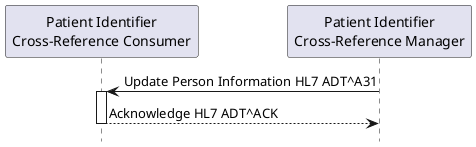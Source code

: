 @startuml
hide footbox

participant "Patient Identifier\nCross-Reference Consumer" as CON
participant "Patient Identifier\nCross-Reference Manager" as MPI

MPI -> CON :Update Person Information HL7 ADT^A31
activate CON
CON --> MPI : Acknowledge HL7 ADT^ACK
deactivate CON


@enduml